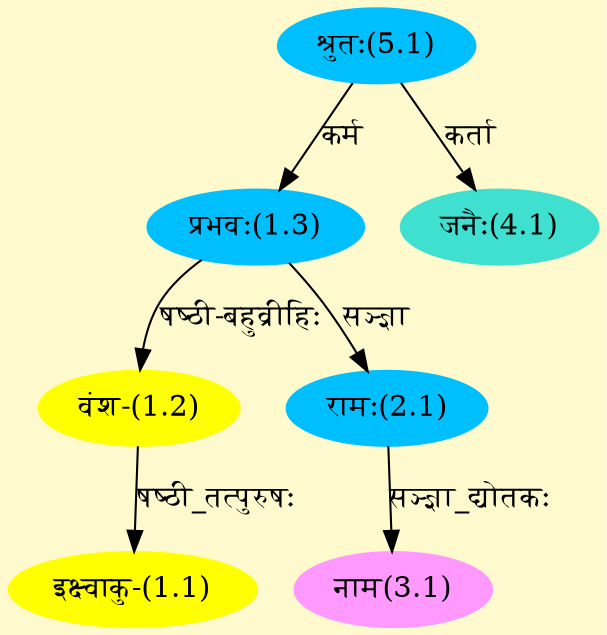 digraph G{
rankdir=BT;
 compound=true;
 bgcolor="lemonchiffon1";
Node1_1 [style=filled, color="#FFFF00" label = "इक्ष्वाकु-(1.1)"]
Node1_2 [style=filled, color="#FFFF00" label = "वंश-(1.2)"]
Node1_3 [style=filled, color="#00BFFF" label = "प्रभवः(1.3)"]
Node5_1 [style=filled, color="#00BFFF" label = "श्रुतः(5.1)"]
Node2_1 [style=filled, color="#00BFFF" label = "रामः(2.1)"]
Node3_1 [style=filled, color="#FF99FF" label = "नाम(3.1)"]
Node4_1 [style=filled, color="#40E0D0" label = "जनैः(4.1)"]
/* Start of Relations section */

Node1_1 -> Node1_2 [  label="षष्ठी_तत्पुरुषः"  dir="back" ]
Node1_2 -> Node1_3 [  label="षष्ठी-बहुव्रीहिः"  dir="back" ]
Node1_3 -> Node5_1 [  label="कर्म"  dir="back" ]
Node2_1 -> Node1_3 [  label="सञ्ज्ञा"  dir="back" ]
Node3_1 -> Node2_1 [  label="सञ्ज्ञा_द्योतकः"  dir="back" ]
Node4_1 -> Node5_1 [  label="कर्ता"  dir="back" ]
}
